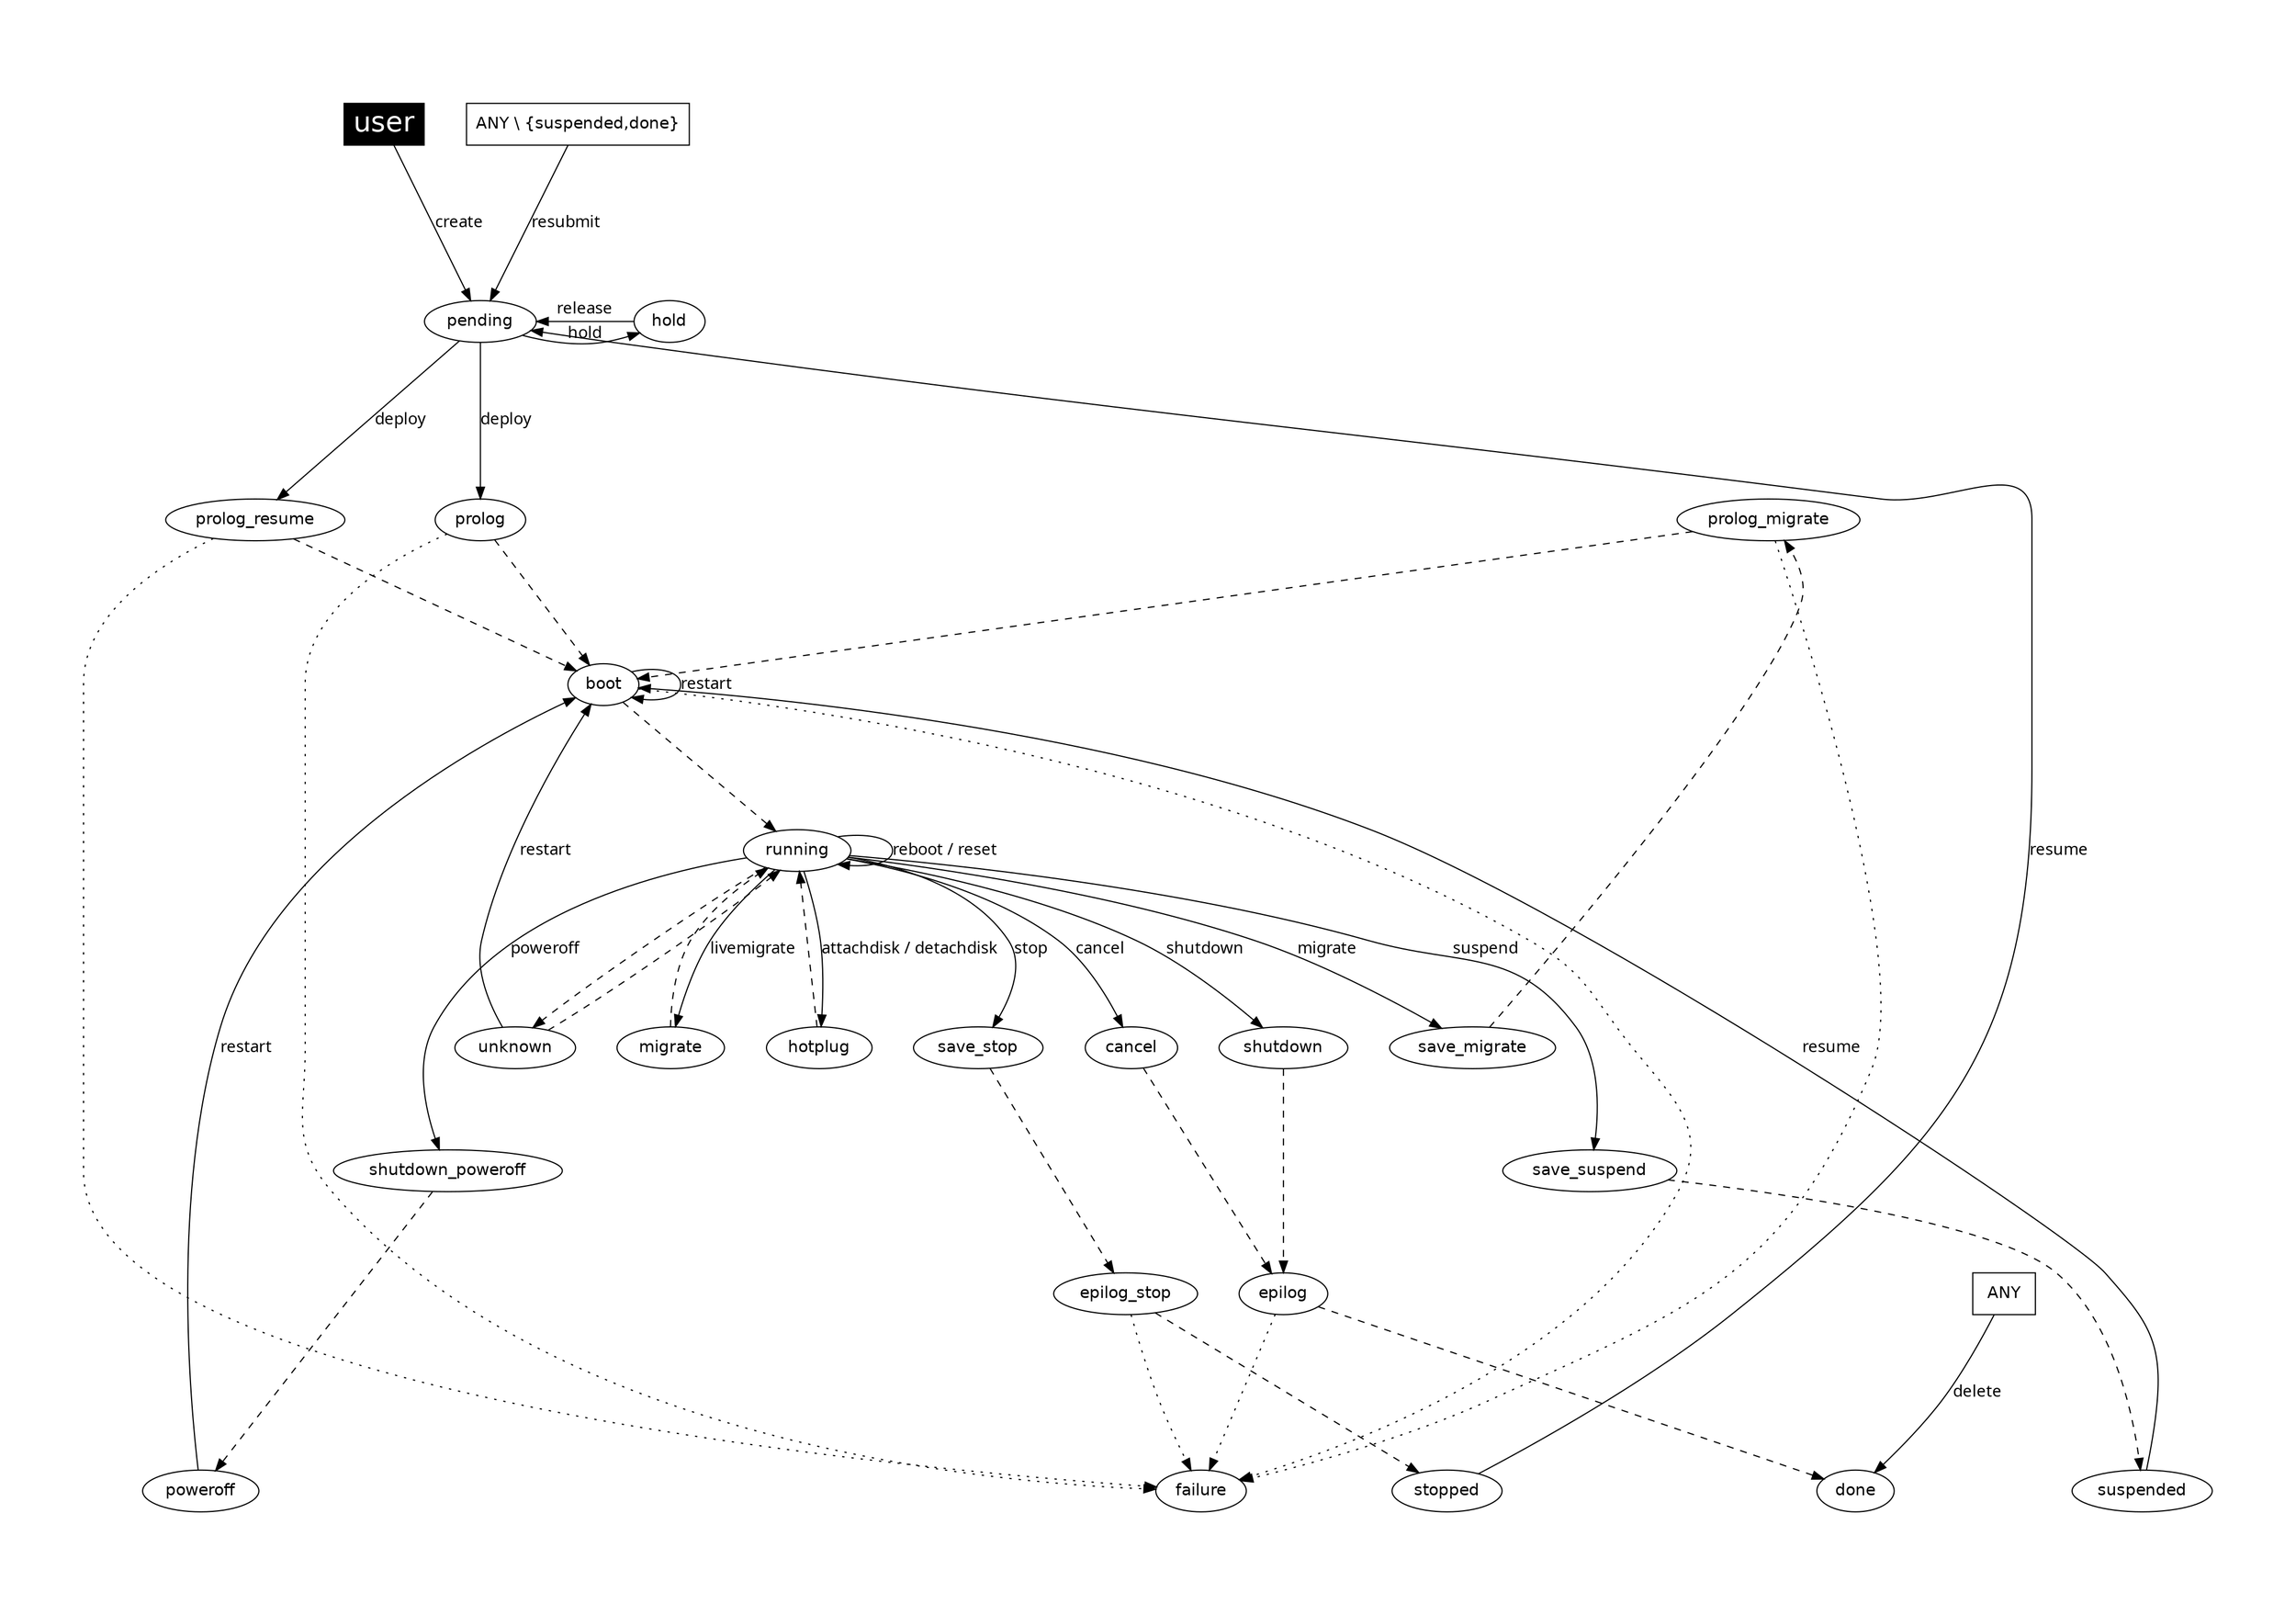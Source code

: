 

digraph OpenNebula {
    graph [
        nodesep= 0.5,
        ratio=0.7,
        pad=1,
    ];

    node [fontname="Helvetica"];
    edge [fontname="Menlo"];
    
    user [
        fillcolor="black",
        style="filled", shape="box",
        fontcolor="white", fontsize= "24.0"];

    ANY [ shape="box" ];
    "ANY \\ {suspended,done}" [ shape="box" ];

    subgraph { rank = min; user}
    subgraph { rank = same; pending; hold; color="white"}
    subgraph { rank = same; prolog; prolog_resume; prolog_migrate;
    color="white" }

    subgraph { rank = max; suspended; done; failure;
    stopped; poweroff; color="white" }

#   create
    user -> pending [label="create"];

#   deploy
    pending     -> prolog_resume [label="deploy"];
    prolog_resume -> boot [style="dashed"];

    pending     -> prolog [label="deploy"];
    prolog      -> boot [style="dashed"];
    boot        -> running [style="dashed"];

#   shutdown
    running     -> shutdown [label="shutdown"];
    shutdown    -> epilog [style="dashed"];
    epilog      -> done [style="dashed"];

#   poweroff
    running             -> shutdown_poweroff [label="poweroff"];
    shutdown_poweroff   -> poweroff [style="dashed"];

#   livemigrate
    running     -> migrate [label="livemigrate"];
    migrate     -> running [style="dashed"];

#   migrate
    running         -> save_migrate [label="migrate"];
    save_migrate    -> prolog_migrate [style="dashed"];
    prolog_migrate  -> boot [style="dashed"];

#   hold
    pending     -> hold [label="hold"];

#   release
    hold        -> pending [label="release"];

#   stop
    running     -> save_stop [label="stop"];
    save_stop   -> epilog_stop [style="dashed"];
    epilog_stop -> stopped [style="dashed"];

#   cancel
    running     -> cancel [label="cancel"];
    cancel      -> epilog [style="dashed"];

#   suspend
    running         -> save_suspend [label="suspend"];
    save_suspend    -> suspended [style="dashed"];

#   resume
    stopped     -> pending [label="resume"];
    suspended   -> boot [label="resume"];

#   delete
    ANY         -> done [label="delete"];

#   restart
    unknown     -> boot [label="restart"];
    boot        -> boot [label="restart"];
    poweroff    -> boot [label="restart"];

#   reboot, reset
    running     -> running [label="reboot / reset"];

#   attachdisk
    running     -> hotplug [label="attachdisk / detachdisk"]
    hotplug     -> running [style="dashed"];

#   resubmit
    "ANY \\ {suspended,done}" -> pending [label="resubmit"];

#   failures and misc.
    epilog_stop     -> failure [style="dotted"];
    epilog          -> failure [style="dotted"];
    prolog          -> failure [style="dotted"];
    prolog_migrate  -> failure [style="dotted"];
    prolog_resume   -> failure [style="dotted"];
    boot            -> failure [style="dotted"];


    running -> unknown [style="dashed"];
    unknown -> running [style="dashed"];
}
